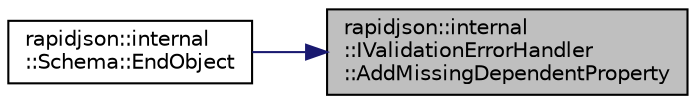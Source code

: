 digraph "rapidjson::internal::IValidationErrorHandler::AddMissingDependentProperty"
{
 // INTERACTIVE_SVG=YES
 // LATEX_PDF_SIZE
  edge [fontname="Helvetica",fontsize="10",labelfontname="Helvetica",labelfontsize="10"];
  node [fontname="Helvetica",fontsize="10",shape=record];
  rankdir="RL";
  Node18 [label="rapidjson::internal\l::IValidationErrorHandler\l::AddMissingDependentProperty",height=0.2,width=0.4,color="black", fillcolor="grey75", style="filled", fontcolor="black",tooltip=" "];
  Node18 -> Node19 [dir="back",color="midnightblue",fontsize="10",style="solid",fontname="Helvetica"];
  Node19 [label="rapidjson::internal\l::Schema::EndObject",height=0.2,width=0.4,color="black", fillcolor="white", style="filled",URL="$classrapidjson_1_1internal_1_1_schema.html#aa24583b99877e823ed955cf286364937",tooltip=" "];
}
